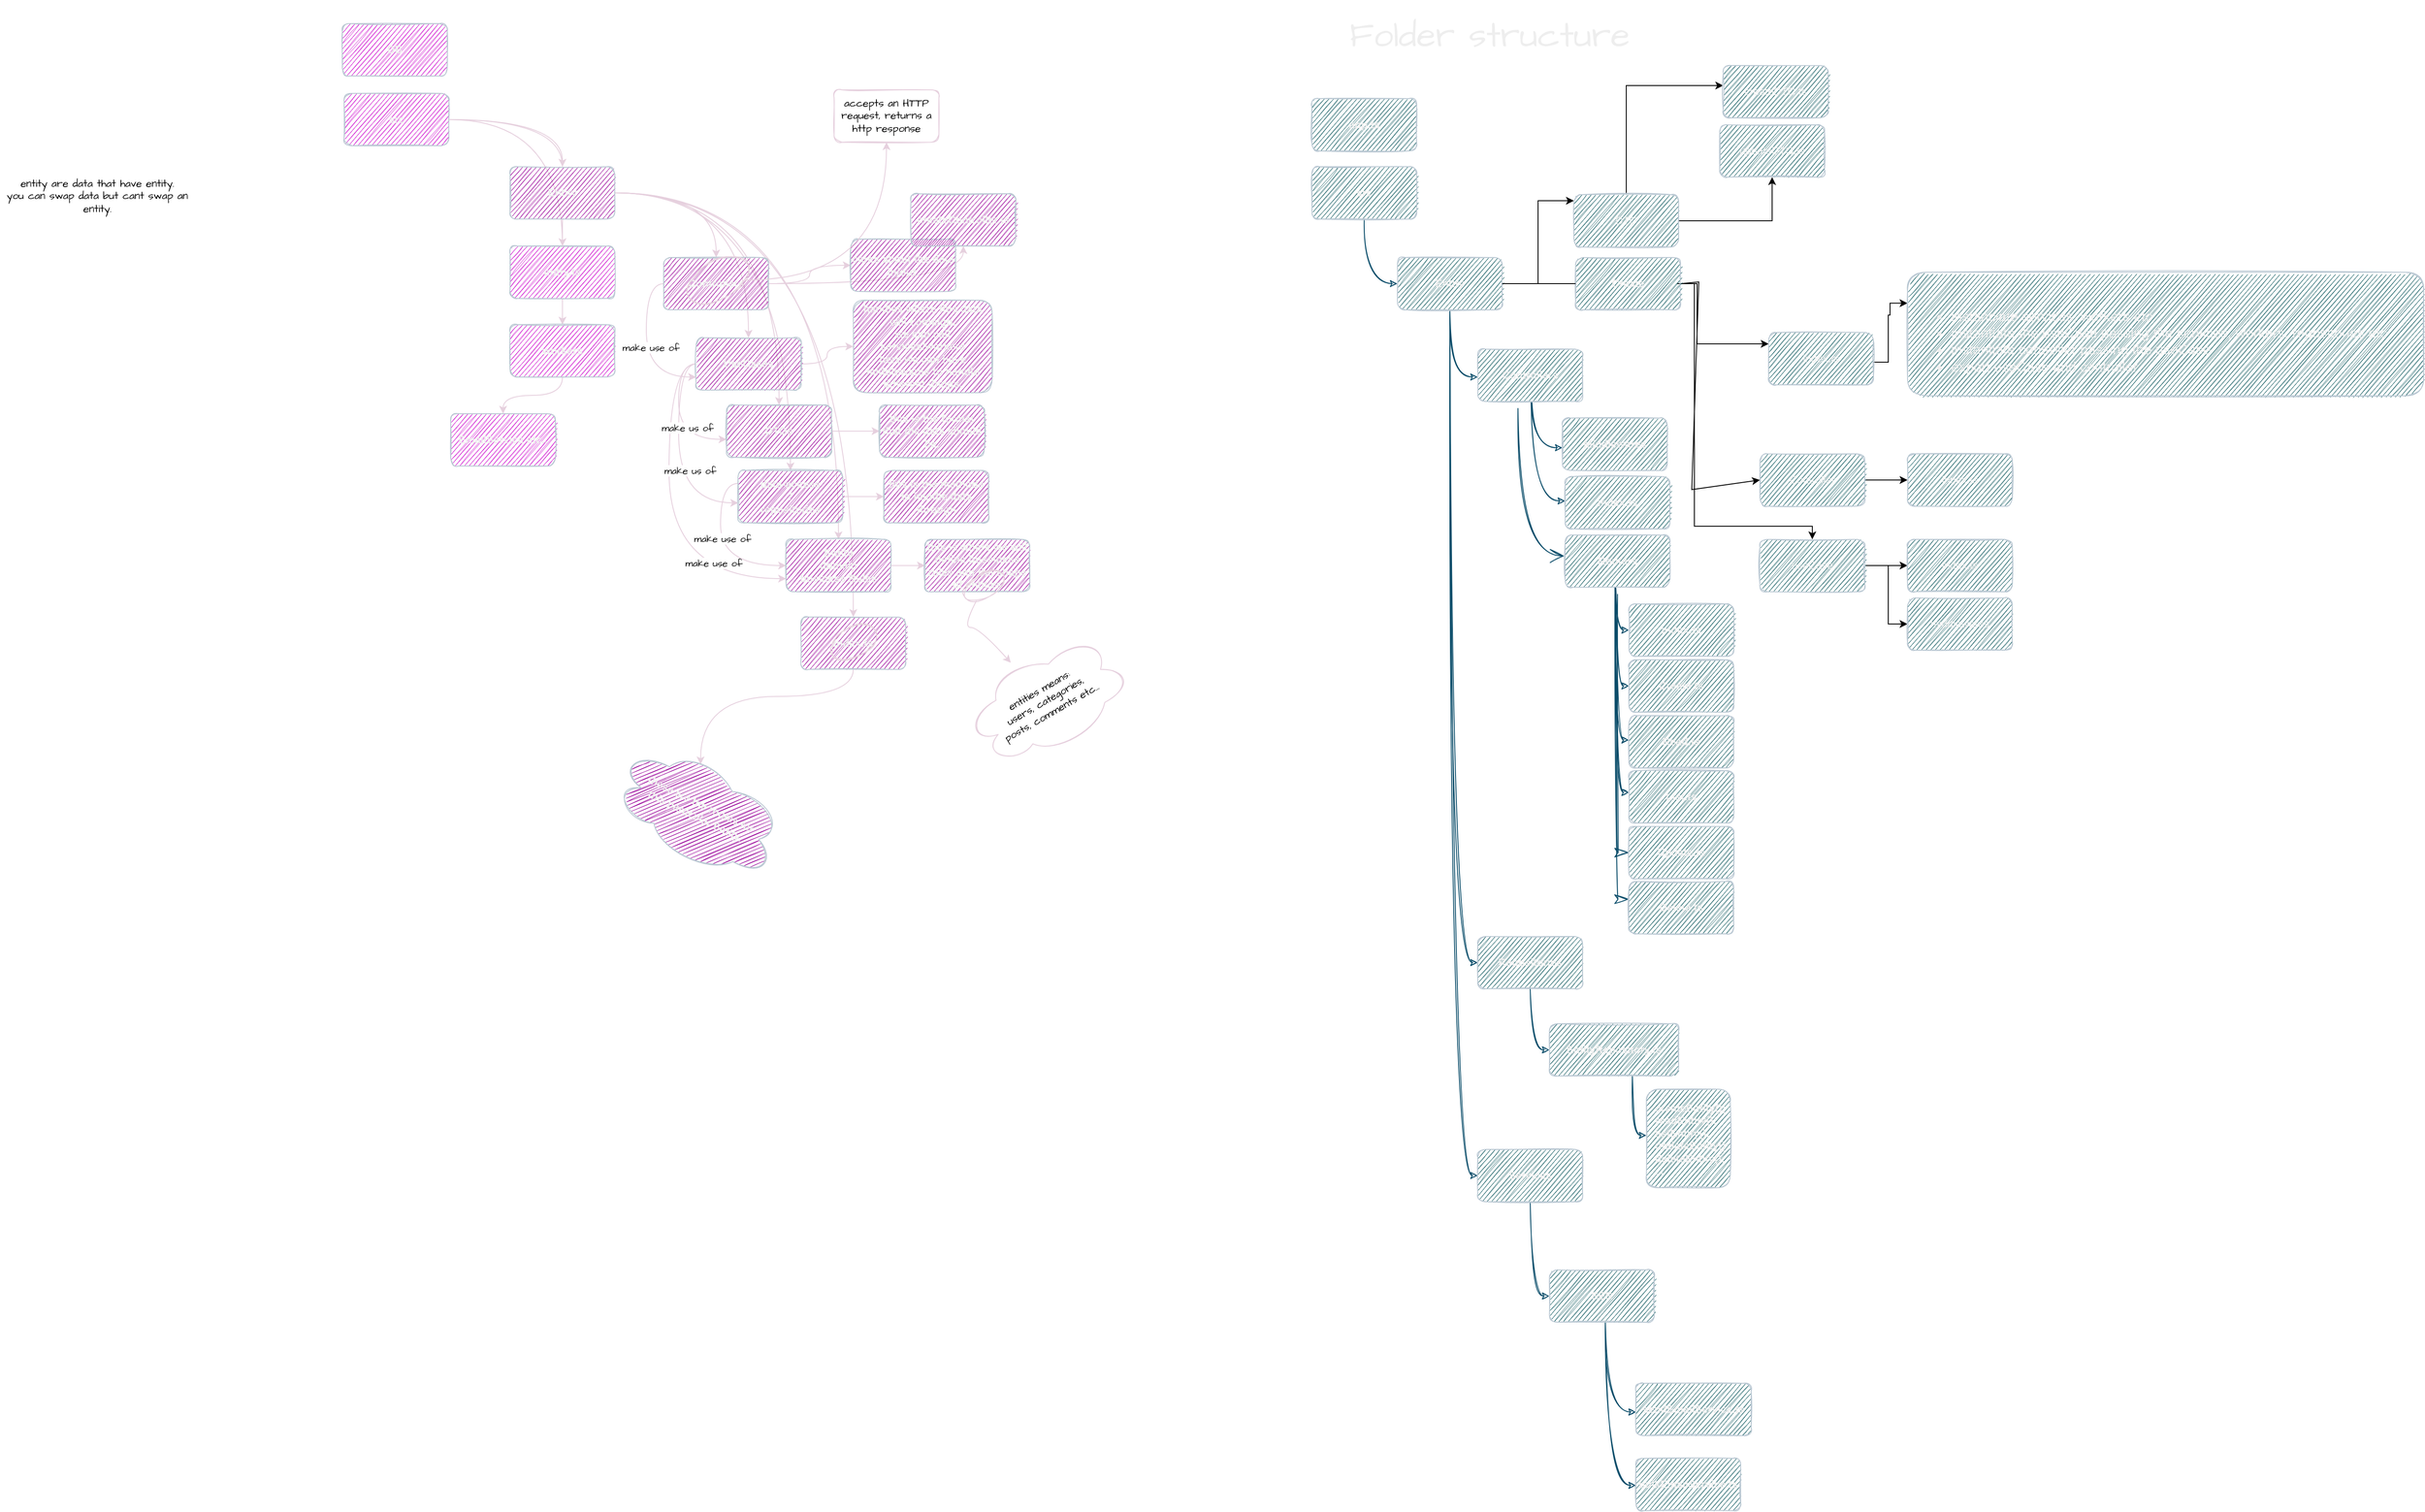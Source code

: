 <mxfile version="20.2.3" type="github" pages="2">
  <diagram id="gQ827h-WHSjYWyRRX2BJ" name="folder structure">
    <mxGraphModel dx="3378" dy="1474" grid="0" gridSize="10" guides="1" tooltips="1" connect="1" arrows="1" fold="1" page="0" pageScale="1" pageWidth="850" pageHeight="1100" math="0" shadow="0">
      <root>
        <mxCell id="0" />
        <mxCell id="1" parent="0" />
        <mxCell id="S4UoKKTdD5GOehBYi5xj-1" value="&lt;b&gt;app.ts&lt;/b&gt;" style="rounded=1;whiteSpace=wrap;html=1;fillColor=#09555B;strokeColor=#BAC8D3;fontColor=#EEEEEE;sketch=1;" parent="1" vertex="1">
          <mxGeometry x="-87" y="-63" width="120" height="60" as="geometry" />
        </mxCell>
        <mxCell id="S4UoKKTdD5GOehBYi5xj-2" value="Folder structure" style="text;html=1;strokeColor=none;fillColor=none;align=center;verticalAlign=middle;whiteSpace=wrap;rounded=1;fontSize=40;fontColor=#EEEEEE;sketch=1;fontFamily=Architects Daughter;fontSource=https%3A%2F%2Ffonts.googleapis.com%2Fcss%3Ffamily%3DArchitects%2BDaughter;" parent="1" vertex="1">
          <mxGeometry x="-87" y="-176" width="407" height="82" as="geometry" />
        </mxCell>
        <mxCell id="S4UoKKTdD5GOehBYi5xj-6" value="" style="edgeStyle=orthogonalEdgeStyle;rounded=1;orthogonalLoop=1;jettySize=auto;html=1;fontSize=40;entryX=0;entryY=0.5;entryDx=0;entryDy=0;strokeColor=#0B4D6A;sketch=1;curved=1;" parent="1" source="S4UoKKTdD5GOehBYi5xj-3" target="S4UoKKTdD5GOehBYi5xj-5" edge="1">
          <mxGeometry relative="1" as="geometry">
            <Array as="points">
              <mxPoint x="-27" y="149" />
            </Array>
          </mxGeometry>
        </mxCell>
        <mxCell id="S4UoKKTdD5GOehBYi5xj-3" value="&lt;b&gt;src&lt;/b&gt;" style="rounded=1;whiteSpace=wrap;html=1;fillColor=#09555B;strokeColor=#BAC8D3;fontColor=#EEEEEE;sketch=1;" parent="1" vertex="1">
          <mxGeometry x="-87" y="15" width="120" height="60" as="geometry" />
        </mxCell>
        <mxCell id="S4UoKKTdD5GOehBYi5xj-8" value="" style="edgeStyle=orthogonalEdgeStyle;rounded=1;orthogonalLoop=1;jettySize=auto;html=1;fontSize=40;strokeColor=#0B4D6A;sketch=1;curved=1;" parent="1" source="S4UoKKTdD5GOehBYi5xj-5" target="S4UoKKTdD5GOehBYi5xj-7" edge="1">
          <mxGeometry relative="1" as="geometry">
            <Array as="points">
              <mxPoint x="71" y="256" />
            </Array>
          </mxGeometry>
        </mxCell>
        <mxCell id="S4UoKKTdD5GOehBYi5xj-14" value="" style="edgeStyle=orthogonalEdgeStyle;rounded=1;orthogonalLoop=1;jettySize=auto;html=1;fontSize=40;entryX=0;entryY=0.5;entryDx=0;entryDy=0;strokeColor=#0B4D6A;sketch=1;curved=1;" parent="1" source="S4UoKKTdD5GOehBYi5xj-5" target="S4UoKKTdD5GOehBYi5xj-13" edge="1">
          <mxGeometry relative="1" as="geometry" />
        </mxCell>
        <mxCell id="S4UoKKTdD5GOehBYi5xj-20" value="" style="edgeStyle=orthogonalEdgeStyle;rounded=1;orthogonalLoop=1;jettySize=auto;html=1;fontSize=40;entryX=0;entryY=0.5;entryDx=0;entryDy=0;strokeColor=#0B4D6A;sketch=1;curved=1;" parent="1" source="S4UoKKTdD5GOehBYi5xj-5" target="S4UoKKTdD5GOehBYi5xj-19" edge="1">
          <mxGeometry relative="1" as="geometry" />
        </mxCell>
        <mxCell id="S4UoKKTdD5GOehBYi5xj-5" value="&lt;b&gt;Entity&lt;/b&gt;" style="rounded=1;whiteSpace=wrap;html=1;fillColor=#09555B;strokeColor=#BAC8D3;fontColor=#EEEEEE;sketch=1;" parent="1" vertex="1">
          <mxGeometry x="11" y="119" width="120" height="60" as="geometry" />
        </mxCell>
        <mxCell id="S4UoKKTdD5GOehBYi5xj-10" value="" style="edgeStyle=orthogonalEdgeStyle;rounded=1;orthogonalLoop=1;jettySize=auto;html=1;fontSize=40;strokeColor=#0B4D6A;sketch=1;curved=1;" parent="1" source="S4UoKKTdD5GOehBYi5xj-7" target="S4UoKKTdD5GOehBYi5xj-9" edge="1">
          <mxGeometry relative="1" as="geometry">
            <Array as="points">
              <mxPoint x="165" y="337" />
            </Array>
          </mxGeometry>
        </mxCell>
        <mxCell id="S4UoKKTdD5GOehBYi5xj-12" value="" style="edgeStyle=orthogonalEdgeStyle;rounded=1;orthogonalLoop=1;jettySize=auto;html=1;fontSize=40;strokeColor=#0B4D6A;sketch=1;curved=1;" parent="1" source="S4UoKKTdD5GOehBYi5xj-7" target="S4UoKKTdD5GOehBYi5xj-11" edge="1">
          <mxGeometry relative="1" as="geometry">
            <Array as="points">
              <mxPoint x="164" y="398" />
            </Array>
          </mxGeometry>
        </mxCell>
        <mxCell id="S4UoKKTdD5GOehBYi5xj-34" value="" style="edgeStyle=orthogonalEdgeStyle;rounded=1;sketch=1;hachureGap=4;orthogonalLoop=1;jettySize=auto;html=1;fontFamily=Architects Daughter;fontSource=https%3A%2F%2Ffonts.googleapis.com%2Fcss%3Ffamily%3DArchitects%2BDaughter;fontSize=16;endArrow=open;startSize=14;endSize=14;sourcePerimeterSpacing=8;targetPerimeterSpacing=8;strokeColor=#0B4D6A;entryX=-0.008;entryY=0.401;entryDx=0;entryDy=0;entryPerimeter=0;curved=1;" parent="1" source="S4UoKKTdD5GOehBYi5xj-7" target="S4UoKKTdD5GOehBYi5xj-33" edge="1">
          <mxGeometry relative="1" as="geometry">
            <Array as="points">
              <mxPoint x="149" y="461" />
            </Array>
          </mxGeometry>
        </mxCell>
        <mxCell id="S4UoKKTdD5GOehBYi5xj-7" value="&lt;b&gt;Controllers&lt;/b&gt;" style="whiteSpace=wrap;html=1;rounded=1;fillColor=#09555B;strokeColor=#BAC8D3;fontColor=#EEEEEE;sketch=1;" parent="1" vertex="1">
          <mxGeometry x="103" y="224" width="120" height="60" as="geometry" />
        </mxCell>
        <mxCell id="S4UoKKTdD5GOehBYi5xj-9" value="&lt;b&gt;Middlewares&lt;/b&gt;" style="whiteSpace=wrap;html=1;rounded=1;fillColor=#09555B;strokeColor=#BAC8D3;fontColor=#EEEEEE;sketch=1;" parent="1" vertex="1">
          <mxGeometry x="200" y="303" width="120" height="60" as="geometry" />
        </mxCell>
        <mxCell id="S4UoKKTdD5GOehBYi5xj-11" value="index.ts" style="whiteSpace=wrap;html=1;rounded=1;fillColor=#09555B;strokeColor=#BAC8D3;fontColor=#EEEEEE;sketch=1;fontStyle=1" parent="1" vertex="1">
          <mxGeometry x="203" y="370" width="120" height="60" as="geometry" />
        </mxCell>
        <mxCell id="S4UoKKTdD5GOehBYi5xj-16" value="" style="edgeStyle=orthogonalEdgeStyle;rounded=1;orthogonalLoop=1;jettySize=auto;html=1;fontSize=40;entryX=0;entryY=0.5;entryDx=0;entryDy=0;strokeColor=#0B4D6A;sketch=1;curved=1;" parent="1" source="S4UoKKTdD5GOehBYi5xj-13" target="S4UoKKTdD5GOehBYi5xj-15" edge="1">
          <mxGeometry relative="1" as="geometry" />
        </mxCell>
        <mxCell id="S4UoKKTdD5GOehBYi5xj-13" value="&lt;b&gt;Repositories&lt;/b&gt;" style="rounded=1;whiteSpace=wrap;html=1;fillColor=#09555B;strokeColor=#BAC8D3;fontColor=#EEEEEE;sketch=1;" parent="1" vertex="1">
          <mxGeometry x="103" y="897" width="120" height="60" as="geometry" />
        </mxCell>
        <mxCell id="S4UoKKTdD5GOehBYi5xj-18" value="" style="edgeStyle=orthogonalEdgeStyle;rounded=1;orthogonalLoop=1;jettySize=auto;html=1;fontSize=40;strokeColor=#0B4D6A;sketch=1;curved=1;" parent="1" source="S4UoKKTdD5GOehBYi5xj-15" target="S4UoKKTdD5GOehBYi5xj-17" edge="1">
          <mxGeometry relative="1" as="geometry">
            <Array as="points">
              <mxPoint x="280" y="1125" />
            </Array>
          </mxGeometry>
        </mxCell>
        <mxCell id="S4UoKKTdD5GOehBYi5xj-15" value="&lt;b&gt;EntityRepository.ts&lt;/b&gt;" style="rounded=1;whiteSpace=wrap;html=1;fillColor=#09555B;strokeColor=#BAC8D3;fontColor=#EEEEEE;sketch=1;" parent="1" vertex="1">
          <mxGeometry x="185" y="997" width="148" height="60" as="geometry" />
        </mxCell>
        <mxCell id="S4UoKKTdD5GOehBYi5xj-17" value="createEntity();&lt;br&gt;readEntity();&lt;br&gt;listEntity();&lt;br&gt;updateEntity();&lt;br&gt;deleteEntity();&lt;br&gt;..." style="whiteSpace=wrap;html=1;rounded=1;align=left;spacing=10;verticalAlign=top;fillColor=#09555B;strokeColor=#BAC8D3;fontColor=#EEEEEE;sketch=1;fontStyle=1" parent="1" vertex="1">
          <mxGeometry x="296" y="1072" width="96" height="113" as="geometry" />
        </mxCell>
        <mxCell id="S4UoKKTdD5GOehBYi5xj-22" value="" style="edgeStyle=orthogonalEdgeStyle;rounded=1;orthogonalLoop=1;jettySize=auto;html=1;fontSize=40;entryX=0;entryY=0.5;entryDx=0;entryDy=0;strokeColor=#0B4D6A;sketch=1;curved=1;" parent="1" source="S4UoKKTdD5GOehBYi5xj-19" target="S4UoKKTdD5GOehBYi5xj-21" edge="1">
          <mxGeometry relative="1" as="geometry" />
        </mxCell>
        <mxCell id="S4UoKKTdD5GOehBYi5xj-19" value="Services" style="whiteSpace=wrap;html=1;rounded=1;fillColor=#09555B;strokeColor=#BAC8D3;fontColor=#EEEEEE;sketch=1;fontStyle=1" parent="1" vertex="1">
          <mxGeometry x="103" y="1141" width="120" height="60" as="geometry" />
        </mxCell>
        <mxCell id="S4UoKKTdD5GOehBYi5xj-24" value="" style="edgeStyle=orthogonalEdgeStyle;rounded=1;orthogonalLoop=1;jettySize=auto;html=1;fontSize=40;strokeColor=#0B4D6A;sketch=1;curved=1;" parent="1" source="S4UoKKTdD5GOehBYi5xj-21" target="S4UoKKTdD5GOehBYi5xj-23" edge="1">
          <mxGeometry relative="1" as="geometry">
            <Array as="points">
              <mxPoint x="249" y="1442" />
            </Array>
          </mxGeometry>
        </mxCell>
        <mxCell id="S4UoKKTdD5GOehBYi5xj-27" value="" style="edgeStyle=orthogonalEdgeStyle;rounded=1;orthogonalLoop=1;jettySize=auto;html=1;fontSize=40;strokeColor=#0B4D6A;sketch=1;curved=1;" parent="1" source="S4UoKKTdD5GOehBYi5xj-21" target="S4UoKKTdD5GOehBYi5xj-26" edge="1">
          <mxGeometry relative="1" as="geometry">
            <Array as="points">
              <mxPoint x="249" y="1526" />
            </Array>
          </mxGeometry>
        </mxCell>
        <mxCell id="S4UoKKTdD5GOehBYi5xj-21" value="SES" style="whiteSpace=wrap;html=1;rounded=1;align=center;fillColor=#09555B;strokeColor=#BAC8D3;fontColor=#EEEEEE;sketch=1;fontStyle=1" parent="1" vertex="1">
          <mxGeometry x="185" y="1279" width="120" height="60" as="geometry" />
        </mxCell>
        <mxCell id="S4UoKKTdD5GOehBYi5xj-23" value="sendEmailService.ts" style="whiteSpace=wrap;html=1;rounded=1;fillColor=#09555B;strokeColor=#BAC8D3;fontColor=#EEEEEE;sketch=1;fontStyle=1" parent="1" vertex="1">
          <mxGeometry x="284" y="1409" width="132" height="60" as="geometry" />
        </mxCell>
        <mxCell id="S4UoKKTdD5GOehBYi5xj-26" value="bulkEmailService.ts" style="whiteSpace=wrap;html=1;rounded=1;fillColor=#09555B;strokeColor=#BAC8D3;fontColor=#EEEEEE;sketch=1;fontStyle=1" parent="1" vertex="1">
          <mxGeometry x="284" y="1495" width="120" height="60" as="geometry" />
        </mxCell>
        <mxCell id="aaAQEW5LkF1bEmMfdmzD-2" value="" style="edgeStyle=orthogonalEdgeStyle;rounded=1;orthogonalLoop=1;jettySize=auto;html=1;sketch=1;curved=1;strokeColor=#0B4D6A;" parent="1" source="S4UoKKTdD5GOehBYi5xj-33" target="aaAQEW5LkF1bEmMfdmzD-1" edge="1">
          <mxGeometry relative="1" as="geometry">
            <Array as="points">
              <mxPoint x="261" y="546" />
            </Array>
          </mxGeometry>
        </mxCell>
        <mxCell id="aaAQEW5LkF1bEmMfdmzD-4" value="" style="edgeStyle=orthogonalEdgeStyle;rounded=1;orthogonalLoop=1;jettySize=auto;html=1;sketch=1;curved=1;strokeColor=#0B4D6A;" parent="1" source="S4UoKKTdD5GOehBYi5xj-33" target="aaAQEW5LkF1bEmMfdmzD-3" edge="1">
          <mxGeometry relative="1" as="geometry">
            <Array as="points">
              <mxPoint x="261" y="610" />
            </Array>
          </mxGeometry>
        </mxCell>
        <mxCell id="aaAQEW5LkF1bEmMfdmzD-6" value="" style="edgeStyle=orthogonalEdgeStyle;rounded=1;orthogonalLoop=1;jettySize=auto;html=1;sketch=1;curved=1;strokeColor=#0B4D6A;" parent="1" source="S4UoKKTdD5GOehBYi5xj-33" target="aaAQEW5LkF1bEmMfdmzD-5" edge="1">
          <mxGeometry relative="1" as="geometry">
            <Array as="points">
              <mxPoint x="261" y="672" />
            </Array>
          </mxGeometry>
        </mxCell>
        <mxCell id="aaAQEW5LkF1bEmMfdmzD-8" value="" style="edgeStyle=orthogonalEdgeStyle;rounded=1;orthogonalLoop=1;jettySize=auto;html=1;sketch=1;curved=1;strokeColor=#0B4D6A;" parent="1" source="S4UoKKTdD5GOehBYi5xj-33" target="aaAQEW5LkF1bEmMfdmzD-7" edge="1">
          <mxGeometry relative="1" as="geometry">
            <Array as="points">
              <mxPoint x="260" y="732" />
            </Array>
          </mxGeometry>
        </mxCell>
        <mxCell id="aaAQEW5LkF1bEmMfdmzD-11" style="edgeStyle=orthogonalEdgeStyle;curved=1;rounded=0;sketch=1;hachureGap=4;orthogonalLoop=1;jettySize=auto;html=1;entryX=0;entryY=0.5;entryDx=0;entryDy=0;fontFamily=Architects Daughter;fontSource=https%3A%2F%2Ffonts.googleapis.com%2Fcss%3Ffamily%3DArchitects%2BDaughter;fontSize=16;endArrow=classicThin;startSize=14;endSize=14;sourcePerimeterSpacing=8;targetPerimeterSpacing=8;strokeColor=#0B4D6A;endFill=0;" parent="1" source="S4UoKKTdD5GOehBYi5xj-33" target="aaAQEW5LkF1bEmMfdmzD-9" edge="1">
          <mxGeometry relative="1" as="geometry">
            <Array as="points">
              <mxPoint x="263" y="801" />
            </Array>
          </mxGeometry>
        </mxCell>
        <mxCell id="aaAQEW5LkF1bEmMfdmzD-13" value="" style="edgeStyle=orthogonalEdgeStyle;curved=1;rounded=0;sketch=1;hachureGap=4;orthogonalLoop=1;jettySize=auto;html=1;fontFamily=Architects Daughter;fontSource=https%3A%2F%2Ffonts.googleapis.com%2Fcss%3Ffamily%3DArchitects%2BDaughter;fontSize=16;endArrow=classicThin;endFill=0;startSize=14;endSize=14;sourcePerimeterSpacing=8;targetPerimeterSpacing=8;strokeColor=#0B4D6A;entryX=-0.001;entryY=0.338;entryDx=0;entryDy=0;entryPerimeter=0;" parent="1" source="S4UoKKTdD5GOehBYi5xj-33" target="aaAQEW5LkF1bEmMfdmzD-12" edge="1">
          <mxGeometry relative="1" as="geometry">
            <Array as="points">
              <mxPoint x="260" y="854" />
            </Array>
          </mxGeometry>
        </mxCell>
        <mxCell id="S4UoKKTdD5GOehBYi5xj-33" value="Routers" style="whiteSpace=wrap;html=1;fillColor=#09555B;strokeColor=#BAC8D3;fontColor=#EEEEEE;rounded=1;sketch=1;fontStyle=1" parent="1" vertex="1">
          <mxGeometry x="203" y="437" width="120" height="60" as="geometry" />
        </mxCell>
        <mxCell id="aaAQEW5LkF1bEmMfdmzD-1" value="index.ts" style="whiteSpace=wrap;html=1;fillColor=#09555B;strokeColor=#BAC8D3;fontColor=#EEEEEE;rounded=1;sketch=1;fontStyle=1" parent="1" vertex="1">
          <mxGeometry x="276" y="516" width="120" height="60" as="geometry" />
        </mxCell>
        <mxCell id="aaAQEW5LkF1bEmMfdmzD-3" value="Create.ts" style="whiteSpace=wrap;html=1;fillColor=#09555B;strokeColor=#BAC8D3;fontColor=#EEEEEE;rounded=1;sketch=1;fontStyle=1" parent="1" vertex="1">
          <mxGeometry x="276" y="580" width="120" height="60" as="geometry" />
        </mxCell>
        <mxCell id="aaAQEW5LkF1bEmMfdmzD-5" value="Read.ts" style="whiteSpace=wrap;html=1;fillColor=#09555B;strokeColor=#BAC8D3;fontColor=#EEEEEE;rounded=1;sketch=1;fontStyle=1" parent="1" vertex="1">
          <mxGeometry x="276" y="644" width="120" height="60" as="geometry" />
        </mxCell>
        <mxCell id="aaAQEW5LkF1bEmMfdmzD-7" value="List.ts" style="whiteSpace=wrap;html=1;fillColor=#09555B;strokeColor=#BAC8D3;fontColor=#EEEEEE;rounded=1;sketch=1;fontStyle=1" parent="1" vertex="1">
          <mxGeometry x="276" y="707" width="120" height="60" as="geometry" />
        </mxCell>
        <mxCell id="aaAQEW5LkF1bEmMfdmzD-9" value="Update.ts" style="whiteSpace=wrap;html=1;fillColor=#09555B;strokeColor=#BAC8D3;fontColor=#EEEEEE;rounded=1;sketch=1;fontStyle=1" parent="1" vertex="1">
          <mxGeometry x="276" y="771" width="120" height="60" as="geometry" />
        </mxCell>
        <mxCell id="aaAQEW5LkF1bEmMfdmzD-12" value="Delete.ts" style="whiteSpace=wrap;html=1;fillColor=#09555B;strokeColor=#BAC8D3;fontColor=#EEEEEE;rounded=1;sketch=1;fontStyle=1" parent="1" vertex="1">
          <mxGeometry x="276" y="834" width="120" height="60" as="geometry" />
        </mxCell>
        <mxCell id="4fV856h1BNFKR1fBRMGr-6" value="" style="edgeStyle=orthogonalEdgeStyle;rounded=0;orthogonalLoop=1;jettySize=auto;html=1;" parent="1" source="S4UoKKTdD5GOehBYi5xj-5" target="4fV856h1BNFKR1fBRMGr-5" edge="1">
          <mxGeometry relative="1" as="geometry">
            <mxPoint x="331" y="149" as="sourcePoint" />
            <Array as="points">
              <mxPoint x="172" y="149" />
              <mxPoint x="172" y="54" />
              <mxPoint x="247" y="54" />
            </Array>
          </mxGeometry>
        </mxCell>
        <mxCell id="4fV856h1BNFKR1fBRMGr-9" value="" style="edgeStyle=orthogonalEdgeStyle;rounded=0;orthogonalLoop=1;jettySize=auto;html=1;" parent="1" target="4fV856h1BNFKR1fBRMGr-8" edge="1">
          <mxGeometry relative="1" as="geometry">
            <mxPoint x="331" y="149" as="sourcePoint" />
            <Array as="points">
              <mxPoint x="354" y="149" />
              <mxPoint x="354" y="218" />
            </Array>
          </mxGeometry>
        </mxCell>
        <mxCell id="4fV856h1BNFKR1fBRMGr-13" value="" style="edgeStyle=orthogonalEdgeStyle;rounded=0;orthogonalLoop=1;jettySize=auto;html=1;fontSize=12;" parent="1" target="4fV856h1BNFKR1fBRMGr-12" edge="1">
          <mxGeometry relative="1" as="geometry">
            <mxPoint x="331" y="149" as="sourcePoint" />
            <Array as="points">
              <mxPoint x="351" y="149" />
              <mxPoint x="351" y="427" />
              <mxPoint x="486" y="427" />
            </Array>
          </mxGeometry>
        </mxCell>
        <mxCell id="4fV856h1BNFKR1fBRMGr-15" value="" style="edgeStyle=orthogonalEdgeStyle;rounded=0;orthogonalLoop=1;jettySize=auto;html=1;fontSize=16;" parent="1" source="4fV856h1BNFKR1fBRMGr-3" target="4fV856h1BNFKR1fBRMGr-14" edge="1">
          <mxGeometry relative="1" as="geometry" />
        </mxCell>
        <mxCell id="4fV856h1BNFKR1fBRMGr-3" value="Controller" style="whiteSpace=wrap;html=1;fillColor=#09555B;strokeColor=#BAC8D3;fontColor=#EEEEEE;rounded=1;sketch=1;" parent="1" vertex="1">
          <mxGeometry x="426" y="344" width="120" height="60" as="geometry" />
        </mxCell>
        <mxCell id="4fV856h1BNFKR1fBRMGr-30" value="" style="edgeStyle=orthogonalEdgeStyle;rounded=0;orthogonalLoop=1;jettySize=auto;html=1;fontSize=16;" parent="1" source="4fV856h1BNFKR1fBRMGr-5" target="4fV856h1BNFKR1fBRMGr-29" edge="1">
          <mxGeometry relative="1" as="geometry">
            <Array as="points">
              <mxPoint x="273" y="-78" />
            </Array>
          </mxGeometry>
        </mxCell>
        <mxCell id="4fV856h1BNFKR1fBRMGr-32" value="" style="edgeStyle=orthogonalEdgeStyle;rounded=0;orthogonalLoop=1;jettySize=auto;html=1;fontSize=16;" parent="1" source="4fV856h1BNFKR1fBRMGr-5" target="4fV856h1BNFKR1fBRMGr-31" edge="1">
          <mxGeometry relative="1" as="geometry" />
        </mxCell>
        <mxCell id="4fV856h1BNFKR1fBRMGr-5" value="DTO" style="whiteSpace=wrap;html=1;fillColor=#09555B;strokeColor=#BAC8D3;fontColor=#EEEEEE;rounded=1;sketch=1;" parent="1" vertex="1">
          <mxGeometry x="213" y="47" width="120" height="60" as="geometry" />
        </mxCell>
        <mxCell id="4fV856h1BNFKR1fBRMGr-11" value="" style="edgeStyle=orthogonalEdgeStyle;rounded=0;orthogonalLoop=1;jettySize=auto;html=1;entryX=0;entryY=0.25;entryDx=0;entryDy=0;" parent="1" source="4fV856h1BNFKR1fBRMGr-8" target="4fV856h1BNFKR1fBRMGr-10" edge="1">
          <mxGeometry relative="1" as="geometry">
            <Array as="points">
              <mxPoint x="573" y="239" />
              <mxPoint x="573" y="185" />
              <mxPoint x="575" y="185" />
              <mxPoint x="575" y="171" />
            </Array>
          </mxGeometry>
        </mxCell>
        <mxCell id="4fV856h1BNFKR1fBRMGr-8" value="index.ts" style="whiteSpace=wrap;html=1;fillColor=#09555B;strokeColor=#BAC8D3;fontColor=#EEEEEE;rounded=1;sketch=1;" parent="1" vertex="1">
          <mxGeometry x="436" y="205" width="120" height="60" as="geometry" />
        </mxCell>
        <mxCell id="4fV856h1BNFKR1fBRMGr-10" value="&lt;ul style=&quot;font-size: 16px;&quot;&gt;&lt;li&gt;instanciate services, workers etc&lt;/li&gt;&lt;li&gt;instantiate the useCase passing the services, workers, repositories etc&lt;/li&gt;&lt;li&gt;instantiate controller passing the useCase&lt;/li&gt;&lt;li&gt;export useCase and controller&lt;/li&gt;&lt;/ul&gt;" style="whiteSpace=wrap;html=1;fillColor=#09555B;strokeColor=#BAC8D3;fontColor=#EEEEEE;rounded=1;sketch=1;align=left;glass=0;shadow=0;spacingTop=10;spacing=10;verticalAlign=top;" parent="1" vertex="1">
          <mxGeometry x="595" y="136" width="591" height="141.5" as="geometry" />
        </mxCell>
        <mxCell id="4fV856h1BNFKR1fBRMGr-24" value="" style="edgeStyle=orthogonalEdgeStyle;rounded=0;orthogonalLoop=1;jettySize=auto;html=1;fontSize=16;" parent="1" source="4fV856h1BNFKR1fBRMGr-12" target="4fV856h1BNFKR1fBRMGr-23" edge="1">
          <mxGeometry relative="1" as="geometry" />
        </mxCell>
        <mxCell id="4fV856h1BNFKR1fBRMGr-26" value="" style="edgeStyle=orthogonalEdgeStyle;rounded=0;orthogonalLoop=1;jettySize=auto;html=1;fontSize=16;" parent="1" source="4fV856h1BNFKR1fBRMGr-12" target="4fV856h1BNFKR1fBRMGr-25" edge="1">
          <mxGeometry relative="1" as="geometry">
            <Array as="points">
              <mxPoint x="573" y="472" />
              <mxPoint x="573" y="539" />
            </Array>
          </mxGeometry>
        </mxCell>
        <mxCell id="4fV856h1BNFKR1fBRMGr-12" value="useCase" style="whiteSpace=wrap;html=1;fillColor=#09555B;strokeColor=#BAC8D3;fontColor=#EEEEEE;rounded=1;sketch=1;" parent="1" vertex="1">
          <mxGeometry x="426" y="442" width="120" height="60" as="geometry" />
        </mxCell>
        <mxCell id="4fV856h1BNFKR1fBRMGr-14" value="index.ts" style="whiteSpace=wrap;html=1;fillColor=#09555B;strokeColor=#BAC8D3;fontColor=#EEEEEE;rounded=1;sketch=1;" parent="1" vertex="1">
          <mxGeometry x="595" y="344" width="120" height="60" as="geometry" />
        </mxCell>
        <mxCell id="4fV856h1BNFKR1fBRMGr-20" value="" style="endArrow=classic;html=1;rounded=0;fontSize=16;entryX=0;entryY=0.5;entryDx=0;entryDy=0;" parent="1" target="4fV856h1BNFKR1fBRMGr-3" edge="1">
          <mxGeometry width="50" height="50" relative="1" as="geometry">
            <mxPoint x="336" y="149" as="sourcePoint" />
            <mxPoint x="746" y="209" as="targetPoint" />
            <Array as="points">
              <mxPoint x="356" y="147" />
              <mxPoint x="348" y="385" />
            </Array>
          </mxGeometry>
        </mxCell>
        <mxCell id="4fV856h1BNFKR1fBRMGr-21" value="&lt;b&gt;Create&lt;/b&gt;" style="rounded=1;whiteSpace=wrap;html=1;fillColor=#09555B;strokeColor=#BAC8D3;fontColor=#EEEEEE;sketch=1;" parent="1" vertex="1">
          <mxGeometry x="215" y="119" width="120" height="60" as="geometry" />
        </mxCell>
        <mxCell id="4fV856h1BNFKR1fBRMGr-22" value="" style="edgeStyle=orthogonalEdgeStyle;rounded=0;orthogonalLoop=1;jettySize=auto;html=1;fontSize=16;endArrow=none;" parent="1" source="S4UoKKTdD5GOehBYi5xj-5" target="4fV856h1BNFKR1fBRMGr-21" edge="1">
          <mxGeometry relative="1" as="geometry">
            <mxPoint x="335.235" y="149" as="targetPoint" />
            <mxPoint x="131" y="149" as="sourcePoint" />
          </mxGeometry>
        </mxCell>
        <mxCell id="4fV856h1BNFKR1fBRMGr-23" value="index.ts" style="whiteSpace=wrap;html=1;fillColor=#09555B;strokeColor=#BAC8D3;fontColor=#EEEEEE;rounded=1;sketch=1;" parent="1" vertex="1">
          <mxGeometry x="595" y="442" width="120" height="60" as="geometry" />
        </mxCell>
        <mxCell id="4fV856h1BNFKR1fBRMGr-25" value="middlewares" style="whiteSpace=wrap;html=1;fillColor=#09555B;strokeColor=#BAC8D3;fontColor=#EEEEEE;rounded=1;sketch=1;" parent="1" vertex="1">
          <mxGeometry x="595" y="509" width="120" height="60" as="geometry" />
        </mxCell>
        <mxCell id="4fV856h1BNFKR1fBRMGr-29" value="createDTO.ts" style="whiteSpace=wrap;html=1;fillColor=#09555B;strokeColor=#BAC8D3;fontColor=#EEEEEE;rounded=1;sketch=1;" parent="1" vertex="1">
          <mxGeometry x="384" y="-101" width="120" height="60" as="geometry" />
        </mxCell>
        <mxCell id="4fV856h1BNFKR1fBRMGr-31" value="updateDTO.ts" style="whiteSpace=wrap;html=1;fillColor=#09555B;strokeColor=#BAC8D3;fontColor=#EEEEEE;rounded=1;sketch=1;" parent="1" vertex="1">
          <mxGeometry x="380" y="-33" width="120" height="60" as="geometry" />
        </mxCell>
        <mxCell id="wIqFN5VZQI76kB4jCGSw-1" style="edgeStyle=orthogonalEdgeStyle;curved=1;orthogonalLoop=1;jettySize=auto;html=1;fontFamily=Architects Daughter;fontSource=https%3A%2F%2Ffonts.googleapis.com%2Fcss%3Ffamily%3DArchitects%2BDaughter;strokeColor=#E6D0DE;" edge="1" parent="1" source="dD3Mr5d20u4FOekaNQPi-1" target="dD3Mr5d20u4FOekaNQPi-4">
          <mxGeometry relative="1" as="geometry" />
        </mxCell>
        <mxCell id="wIqFN5VZQI76kB4jCGSw-3" value="" style="edgeStyle=orthogonalEdgeStyle;curved=1;orthogonalLoop=1;jettySize=auto;html=1;fontFamily=Architects Daughter;fontSource=https%3A%2F%2Ffonts.googleapis.com%2Fcss%3Ffamily%3DArchitects%2BDaughter;strokeColor=#E6D0DE;startArrow=none;" edge="1" parent="1" source="dD3Mr5d20u4FOekaNQPi-4" target="wIqFN5VZQI76kB4jCGSw-2">
          <mxGeometry relative="1" as="geometry" />
        </mxCell>
        <mxCell id="wIqFN5VZQI76kB4jCGSw-5" value="" style="edgeStyle=orthogonalEdgeStyle;curved=1;orthogonalLoop=1;jettySize=auto;html=1;fontFamily=Architects Daughter;fontSource=https%3A%2F%2Ffonts.googleapis.com%2Fcss%3Ffamily%3DArchitects%2BDaughter;strokeColor=#E6D0DE;startArrow=none;" edge="1" parent="1" source="wIqFN5VZQI76kB4jCGSw-2" target="wIqFN5VZQI76kB4jCGSw-4">
          <mxGeometry relative="1" as="geometry" />
        </mxCell>
        <mxCell id="dD3Mr5d20u4FOekaNQPi-1" value="&lt;span&gt;src&lt;/span&gt;" style="rounded=1;whiteSpace=wrap;html=1;fillColor=#CC00CC;strokeColor=#BAC8D3;fontColor=#EEEEEE;sketch=1;fontStyle=1" vertex="1" parent="1">
          <mxGeometry x="-1195" y="-69" width="120" height="60" as="geometry" />
        </mxCell>
        <mxCell id="dD3Mr5d20u4FOekaNQPi-7" value="" style="edgeStyle=orthogonalEdgeStyle;curved=1;orthogonalLoop=1;jettySize=auto;html=1;strokeColor=#E6D0DE;" edge="1" parent="1" source="dD3Mr5d20u4FOekaNQPi-4" target="dD3Mr5d20u4FOekaNQPi-6">
          <mxGeometry relative="1" as="geometry" />
        </mxCell>
        <mxCell id="dD3Mr5d20u4FOekaNQPi-9" value="" style="edgeStyle=orthogonalEdgeStyle;curved=1;orthogonalLoop=1;jettySize=auto;html=1;strokeColor=#E6D0DE;" edge="1" parent="1" source="dD3Mr5d20u4FOekaNQPi-4" target="dD3Mr5d20u4FOekaNQPi-8">
          <mxGeometry relative="1" as="geometry" />
        </mxCell>
        <mxCell id="dD3Mr5d20u4FOekaNQPi-11" value="" style="edgeStyle=orthogonalEdgeStyle;curved=1;orthogonalLoop=1;jettySize=auto;html=1;strokeColor=#E6D0DE;" edge="1" parent="1" source="dD3Mr5d20u4FOekaNQPi-4" target="dD3Mr5d20u4FOekaNQPi-10">
          <mxGeometry relative="1" as="geometry" />
        </mxCell>
        <mxCell id="dD3Mr5d20u4FOekaNQPi-13" value="" style="edgeStyle=orthogonalEdgeStyle;curved=1;orthogonalLoop=1;jettySize=auto;html=1;strokeColor=#E6D0DE;" edge="1" parent="1" source="dD3Mr5d20u4FOekaNQPi-4" target="dD3Mr5d20u4FOekaNQPi-12">
          <mxGeometry relative="1" as="geometry" />
        </mxCell>
        <mxCell id="dD3Mr5d20u4FOekaNQPi-15" value="" style="edgeStyle=orthogonalEdgeStyle;curved=1;orthogonalLoop=1;jettySize=auto;html=1;strokeColor=#E6D0DE;" edge="1" parent="1" source="dD3Mr5d20u4FOekaNQPi-4" target="dD3Mr5d20u4FOekaNQPi-14">
          <mxGeometry relative="1" as="geometry" />
        </mxCell>
        <mxCell id="wIqFN5VZQI76kB4jCGSw-10" value="" style="edgeStyle=orthogonalEdgeStyle;curved=1;orthogonalLoop=1;jettySize=auto;html=1;fontFamily=Architects Daughter;fontSource=https%3A%2F%2Ffonts.googleapis.com%2Fcss%3Ffamily%3DArchitects%2BDaughter;strokeColor=#E6D0DE;" edge="1" parent="1" source="dD3Mr5d20u4FOekaNQPi-4" target="wIqFN5VZQI76kB4jCGSw-9">
          <mxGeometry relative="1" as="geometry" />
        </mxCell>
        <mxCell id="dD3Mr5d20u4FOekaNQPi-19" value="" style="edgeStyle=orthogonalEdgeStyle;curved=1;orthogonalLoop=1;jettySize=auto;html=1;strokeColor=#E6D0DE;" edge="1" parent="1" source="dD3Mr5d20u4FOekaNQPi-8" target="dD3Mr5d20u4FOekaNQPi-18">
          <mxGeometry relative="1" as="geometry" />
        </mxCell>
        <mxCell id="dD3Mr5d20u4FOekaNQPi-37" style="edgeStyle=orthogonalEdgeStyle;curved=1;orthogonalLoop=1;jettySize=auto;html=1;fontFamily=Architects Daughter;fontSource=https%3A%2F%2Ffonts.googleapis.com%2Fcss%3Ffamily%3DArchitects%2BDaughter;strokeColor=#E6D0DE;entryX=0;entryY=0.75;entryDx=0;entryDy=0;" edge="1" parent="1" source="dD3Mr5d20u4FOekaNQPi-8" target="dD3Mr5d20u4FOekaNQPi-14">
          <mxGeometry relative="1" as="geometry">
            <mxPoint x="-896.4" y="361.8" as="targetPoint" />
            <Array as="points">
              <mxPoint x="-823" y="241" />
              <mxPoint x="-823" y="487" />
            </Array>
          </mxGeometry>
        </mxCell>
        <mxCell id="wIqFN5VZQI76kB4jCGSw-25" value="make use of" style="edgeLabel;html=1;align=center;verticalAlign=middle;resizable=0;points=[];fontFamily=Architects Daughter;" vertex="1" connectable="0" parent="dD3Mr5d20u4FOekaNQPi-37">
          <mxGeometry x="0.593" y="18" relative="1" as="geometry">
            <mxPoint as="offset" />
          </mxGeometry>
        </mxCell>
        <mxCell id="dD3Mr5d20u4FOekaNQPi-40" style="edgeStyle=orthogonalEdgeStyle;curved=1;orthogonalLoop=1;jettySize=auto;html=1;entryX=0.002;entryY=0.62;entryDx=0;entryDy=0;entryPerimeter=0;fontFamily=Architects Daughter;fontSource=https%3A%2F%2Ffonts.googleapis.com%2Fcss%3Ffamily%3DArchitects%2BDaughter;strokeColor=#E6D0DE;exitX=0;exitY=0.5;exitDx=0;exitDy=0;" edge="1" parent="1" source="dD3Mr5d20u4FOekaNQPi-8" target="dD3Mr5d20u4FOekaNQPi-12">
          <mxGeometry relative="1" as="geometry" />
        </mxCell>
        <mxCell id="wIqFN5VZQI76kB4jCGSw-24" value="make us of" style="edgeLabel;html=1;align=center;verticalAlign=middle;resizable=0;points=[];fontFamily=Architects Daughter;" vertex="1" connectable="0" parent="dD3Mr5d20u4FOekaNQPi-40">
          <mxGeometry x="0.146" y="13" relative="1" as="geometry">
            <mxPoint as="offset" />
          </mxGeometry>
        </mxCell>
        <mxCell id="dD3Mr5d20u4FOekaNQPi-41" style="edgeStyle=orthogonalEdgeStyle;curved=1;orthogonalLoop=1;jettySize=auto;html=1;entryX=-0.002;entryY=0.657;entryDx=0;entryDy=0;entryPerimeter=0;fontFamily=Architects Daughter;fontSource=https%3A%2F%2Ffonts.googleapis.com%2Fcss%3Ffamily%3DArchitects%2BDaughter;strokeColor=#E6D0DE;exitX=0;exitY=0.5;exitDx=0;exitDy=0;" edge="1" parent="1" source="dD3Mr5d20u4FOekaNQPi-8" target="dD3Mr5d20u4FOekaNQPi-10">
          <mxGeometry relative="1" as="geometry" />
        </mxCell>
        <mxCell id="wIqFN5VZQI76kB4jCGSw-23" value="make us of" style="edgeLabel;html=1;align=center;verticalAlign=middle;resizable=0;points=[];fontFamily=Architects Daughter;" vertex="1" connectable="0" parent="dD3Mr5d20u4FOekaNQPi-41">
          <mxGeometry x="0.148" y="10" relative="1" as="geometry">
            <mxPoint as="offset" />
          </mxGeometry>
        </mxCell>
        <mxCell id="dD3Mr5d20u4FOekaNQPi-8" value="UseCases" style="whiteSpace=wrap;html=1;fillColor=#990099;strokeColor=#BAC8D3;fontColor=#EEEEEE;rounded=1;sketch=1;fontStyle=1;" vertex="1" parent="1">
          <mxGeometry x="-792" y="211" width="120" height="60" as="geometry" />
        </mxCell>
        <mxCell id="dD3Mr5d20u4FOekaNQPi-21" value="" style="edgeStyle=orthogonalEdgeStyle;curved=1;orthogonalLoop=1;jettySize=auto;html=1;strokeColor=#E6D0DE;" edge="1" parent="1" source="dD3Mr5d20u4FOekaNQPi-10" target="dD3Mr5d20u4FOekaNQPi-20">
          <mxGeometry relative="1" as="geometry" />
        </mxCell>
        <mxCell id="dD3Mr5d20u4FOekaNQPi-10" value="DTOs" style="whiteSpace=wrap;html=1;fillColor=#990099;strokeColor=#BAC8D3;fontColor=#EEEEEE;rounded=1;sketch=1;fontStyle=1;" vertex="1" parent="1">
          <mxGeometry x="-757" y="288" width="120" height="60" as="geometry" />
        </mxCell>
        <mxCell id="dD3Mr5d20u4FOekaNQPi-25" style="edgeStyle=orthogonalEdgeStyle;curved=1;orthogonalLoop=1;jettySize=auto;html=1;strokeColor=#E6D0DE;" edge="1" parent="1" source="dD3Mr5d20u4FOekaNQPi-12" target="dD3Mr5d20u4FOekaNQPi-24">
          <mxGeometry relative="1" as="geometry" />
        </mxCell>
        <mxCell id="wIqFN5VZQI76kB4jCGSw-26" style="edgeStyle=orthogonalEdgeStyle;curved=1;orthogonalLoop=1;jettySize=auto;html=1;entryX=0;entryY=0.5;entryDx=0;entryDy=0;fontFamily=Architects Daughter;fontSource=https%3A%2F%2Ffonts.googleapis.com%2Fcss%3Ffamily%3DArchitects%2BDaughter;strokeColor=#E6D0DE;exitX=0;exitY=0.25;exitDx=0;exitDy=0;" edge="1" parent="1" source="dD3Mr5d20u4FOekaNQPi-12" target="dD3Mr5d20u4FOekaNQPi-14">
          <mxGeometry relative="1" as="geometry" />
        </mxCell>
        <mxCell id="wIqFN5VZQI76kB4jCGSw-27" value="make use of" style="edgeLabel;html=1;align=center;verticalAlign=middle;resizable=0;points=[];fontFamily=Architects Daughter;" vertex="1" connectable="0" parent="wIqFN5VZQI76kB4jCGSw-26">
          <mxGeometry x="-0.123" y="2" relative="1" as="geometry">
            <mxPoint as="offset" />
          </mxGeometry>
        </mxCell>
        <mxCell id="dD3Mr5d20u4FOekaNQPi-12" value="data-access&lt;br&gt;/&lt;br&gt;repositories" style="whiteSpace=wrap;html=1;fillColor=#990099;strokeColor=#BAC8D3;fontColor=#EEEEEE;rounded=1;sketch=1;fontStyle=1;" vertex="1" parent="1">
          <mxGeometry x="-744" y="363" width="120" height="60" as="geometry" />
        </mxCell>
        <mxCell id="dD3Mr5d20u4FOekaNQPi-27" value="" style="edgeStyle=orthogonalEdgeStyle;curved=1;orthogonalLoop=1;jettySize=auto;html=1;strokeColor=#E6D0DE;" edge="1" parent="1" source="dD3Mr5d20u4FOekaNQPi-14" target="dD3Mr5d20u4FOekaNQPi-26">
          <mxGeometry relative="1" as="geometry" />
        </mxCell>
        <mxCell id="dD3Mr5d20u4FOekaNQPi-14" value="Entity&lt;br&gt;domain&lt;br&gt;business Rules" style="whiteSpace=wrap;html=1;fillColor=#990099;strokeColor=#BAC8D3;fontColor=#EEEEEE;rounded=1;sketch=1;fontStyle=1;" vertex="1" parent="1">
          <mxGeometry x="-689" y="442" width="120" height="60" as="geometry" />
        </mxCell>
        <mxCell id="dD3Mr5d20u4FOekaNQPi-17" value="" style="edgeStyle=orthogonalEdgeStyle;curved=1;orthogonalLoop=1;jettySize=auto;html=1;strokeColor=#E6D0DE;" edge="1" parent="1" source="dD3Mr5d20u4FOekaNQPi-6" target="dD3Mr5d20u4FOekaNQPi-16">
          <mxGeometry relative="1" as="geometry" />
        </mxCell>
        <mxCell id="dD3Mr5d20u4FOekaNQPi-39" style="edgeStyle=orthogonalEdgeStyle;curved=1;orthogonalLoop=1;jettySize=auto;html=1;entryX=0;entryY=0.75;entryDx=0;entryDy=0;fontFamily=Architects Daughter;fontSource=https%3A%2F%2Ffonts.googleapis.com%2Fcss%3Ffamily%3DArchitects%2BDaughter;strokeColor=#E6D0DE;exitX=0;exitY=0.5;exitDx=0;exitDy=0;" edge="1" parent="1" source="dD3Mr5d20u4FOekaNQPi-6" target="dD3Mr5d20u4FOekaNQPi-8">
          <mxGeometry relative="1" as="geometry" />
        </mxCell>
        <mxCell id="wIqFN5VZQI76kB4jCGSw-22" value="make use of" style="edgeLabel;html=1;align=center;verticalAlign=middle;resizable=0;points=[];fontFamily=Architects Daughter;" vertex="1" connectable="0" parent="dD3Mr5d20u4FOekaNQPi-39">
          <mxGeometry x="0.008" y="5" relative="1" as="geometry">
            <mxPoint as="offset" />
          </mxGeometry>
        </mxCell>
        <mxCell id="wIqFN5VZQI76kB4jCGSw-36" value="" style="edgeStyle=orthogonalEdgeStyle;curved=1;orthogonalLoop=1;jettySize=auto;html=1;fontFamily=Architects Daughter;fontSource=https%3A%2F%2Ffonts.googleapis.com%2Fcss%3Ffamily%3DArchitects%2BDaughter;strokeColor=#E6D0DE;" edge="1" parent="1" source="dD3Mr5d20u4FOekaNQPi-6" target="wIqFN5VZQI76kB4jCGSw-35">
          <mxGeometry relative="1" as="geometry" />
        </mxCell>
        <mxCell id="dD3Mr5d20u4FOekaNQPi-6" value="Controllers" style="whiteSpace=wrap;html=1;fillColor=#990099;strokeColor=#BAC8D3;fontColor=#EEEEEE;rounded=1;sketch=1;fontStyle=1" vertex="1" parent="1">
          <mxGeometry x="-829" y="119" width="120" height="60" as="geometry" />
        </mxCell>
        <mxCell id="dD3Mr5d20u4FOekaNQPi-16" value="cares about the data in/out." style="whiteSpace=wrap;html=1;fillColor=#990099;strokeColor=#BAC8D3;fontColor=#EEEEEE;rounded=1;sketch=1;fontStyle=1;" vertex="1" parent="1">
          <mxGeometry x="-615" y="98" width="120" height="60" as="geometry" />
        </mxCell>
        <mxCell id="dD3Mr5d20u4FOekaNQPi-18" value="handles where this data will come/go.&lt;br&gt;we can call services/workers&lt;br&gt;here we can have middlewares to handle different things." style="whiteSpace=wrap;html=1;fillColor=#990099;strokeColor=#BAC8D3;fontColor=#EEEEEE;rounded=1;sketch=1;fontStyle=1;" vertex="1" parent="1">
          <mxGeometry x="-612" y="168" width="159" height="106" as="geometry" />
        </mxCell>
        <mxCell id="dD3Mr5d20u4FOekaNQPi-20" value="this is the format that the data should be." style="whiteSpace=wrap;html=1;fillColor=#990099;strokeColor=#BAC8D3;fontColor=#EEEEEE;rounded=1;sketch=1;fontStyle=1;" vertex="1" parent="1">
          <mxGeometry x="-582" y="288" width="120" height="60" as="geometry" />
        </mxCell>
        <mxCell id="dD3Mr5d20u4FOekaNQPi-24" value="this is the methods to handle data through" style="whiteSpace=wrap;html=1;fillColor=#990099;strokeColor=#BAC8D3;fontColor=#EEEEEE;rounded=1;sketch=1;fontStyle=1;" vertex="1" parent="1">
          <mxGeometry x="-577" y="363" width="120" height="60" as="geometry" />
        </mxCell>
        <mxCell id="dD3Mr5d20u4FOekaNQPi-26" value="this is where we will define bussiness rules and the shape of entities" style="whiteSpace=wrap;html=1;fillColor=#990099;strokeColor=#BAC8D3;fontColor=#EEEEEE;rounded=1;sketch=1;fontStyle=1;" vertex="1" parent="1">
          <mxGeometry x="-530" y="442" width="120" height="60" as="geometry" />
        </mxCell>
        <mxCell id="dD3Mr5d20u4FOekaNQPi-33" value="" style="edgeStyle=orthogonalEdgeStyle;curved=1;orthogonalLoop=1;jettySize=auto;html=1;strokeColor=#E6D0DE;" edge="1" parent="1" source="dD3Mr5d20u4FOekaNQPi-28" target="dD3Mr5d20u4FOekaNQPi-32">
          <mxGeometry relative="1" as="geometry">
            <Array as="points">
              <mxPoint x="-487" y="543" />
              <mxPoint x="-468" y="543" />
            </Array>
          </mxGeometry>
        </mxCell>
        <mxCell id="dD3Mr5d20u4FOekaNQPi-28" value="" style="ellipse;whiteSpace=wrap;html=1;fillColor=none;sketch=1;strokeColor=#E6D0DE;rotation=-30;" vertex="1" parent="1">
          <mxGeometry x="-487" y="481" width="50" height="28" as="geometry" />
        </mxCell>
        <mxCell id="dD3Mr5d20u4FOekaNQPi-32" value="entities means:&lt;br&gt;users, categories,&lt;br&gt;posts, comments etc..." style="ellipse;shape=cloud;whiteSpace=wrap;html=1;fillColor=none;strokeColor=#E6D0DE;sketch=1;fontFamily=Architects Daughter;fontSource=https%3A%2F%2Ffonts.googleapis.com%2Fcss%3Ffamily%3DArchitects%2BDaughter;rotation=-30;" vertex="1" parent="1">
          <mxGeometry x="-489" y="569" width="194" height="117" as="geometry" />
        </mxCell>
        <mxCell id="wIqFN5VZQI76kB4jCGSw-18" value="" style="edgeStyle=orthogonalEdgeStyle;curved=1;orthogonalLoop=1;jettySize=auto;html=1;fontFamily=Architects Daughter;fontSource=https%3A%2F%2Ffonts.googleapis.com%2Fcss%3Ffamily%3DArchitects%2BDaughter;strokeColor=#E6D0DE;" edge="1" parent="1" source="wIqFN5VZQI76kB4jCGSw-4" target="wIqFN5VZQI76kB4jCGSw-17">
          <mxGeometry relative="1" as="geometry" />
        </mxCell>
        <mxCell id="wIqFN5VZQI76kB4jCGSw-4" value="workers" style="whiteSpace=wrap;html=1;fillColor=#CC00CC;strokeColor=#BAC8D3;fontColor=#EEEEEE;rounded=1;sketch=1;fontStyle=1;" vertex="1" parent="1">
          <mxGeometry x="-1005" y="196" width="120" height="60" as="geometry" />
        </mxCell>
        <mxCell id="wIqFN5VZQI76kB4jCGSw-8" value="" style="edgeStyle=orthogonalEdgeStyle;curved=1;orthogonalLoop=1;jettySize=auto;html=1;fontFamily=Architects Daughter;fontSource=https%3A%2F%2Ffonts.googleapis.com%2Fcss%3Ffamily%3DArchitects%2BDaughter;strokeColor=#E6D0DE;" edge="1" parent="1" source="wIqFN5VZQI76kB4jCGSw-6" target="wIqFN5VZQI76kB4jCGSw-7">
          <mxGeometry relative="1" as="geometry" />
        </mxCell>
        <mxCell id="wIqFN5VZQI76kB4jCGSw-6" value="" style="ellipse;whiteSpace=wrap;html=1;fillColor=none;sketch=1;strokeColor=#E6D0DE;rotation=-30;" vertex="1" parent="1">
          <mxGeometry x="-808.63" y="123.99" width="82" height="41.95" as="geometry" />
        </mxCell>
        <mxCell id="wIqFN5VZQI76kB4jCGSw-7" value="accepts an HTTP request, returns a http response" style="whiteSpace=wrap;html=1;fillColor=none;strokeColor=#E6D0DE;sketch=1;rounded=1;fontFamily=Architects Daughter;fontSource=https%3A%2F%2Ffonts.googleapis.com%2Fcss%3Ffamily%3DArchitects%2BDaughter;" vertex="1" parent="1">
          <mxGeometry x="-634" y="-73.005" width="120" height="60" as="geometry" />
        </mxCell>
        <mxCell id="wIqFN5VZQI76kB4jCGSw-14" value="" style="edgeStyle=orthogonalEdgeStyle;curved=1;orthogonalLoop=1;jettySize=auto;html=1;fontFamily=Architects Daughter;fontSource=https%3A%2F%2Ffonts.googleapis.com%2Fcss%3Ffamily%3DArchitects%2BDaughter;strokeColor=#E6D0DE;entryX=0.4;entryY=0.1;entryDx=0;entryDy=0;entryPerimeter=0;" edge="1" parent="1" source="wIqFN5VZQI76kB4jCGSw-9" target="wIqFN5VZQI76kB4jCGSw-13">
          <mxGeometry relative="1" as="geometry" />
        </mxCell>
        <mxCell id="wIqFN5VZQI76kB4jCGSw-9" value="index.ts" style="whiteSpace=wrap;html=1;fillColor=#990099;strokeColor=#BAC8D3;fontColor=#EEEEEE;rounded=1;sketch=1;fontStyle=1;" vertex="1" parent="1">
          <mxGeometry x="-672" y="531" width="120" height="60" as="geometry" />
        </mxCell>
        <mxCell id="wIqFN5VZQI76kB4jCGSw-11" value="" style="ellipse;whiteSpace=wrap;html=1;fillColor=none;sketch=1;strokeColor=#E6D0DE;rotation=-30;" vertex="1" parent="1">
          <mxGeometry x="-640.48" y="543.18" width="58.8" height="33.47" as="geometry" />
        </mxCell>
        <mxCell id="wIqFN5VZQI76kB4jCGSw-13" value="these are the routes for&lt;br&gt;this particular Entity." style="ellipse;shape=cloud;whiteSpace=wrap;html=1;fillColor=#990099;strokeColor=#BAC8D3;fontColor=#EEEEEE;rounded=1;sketch=1;fontStyle=1;rotation=26;" vertex="1" parent="1">
          <mxGeometry x="-892" y="692" width="205" height="120" as="geometry" />
        </mxCell>
        <mxCell id="wIqFN5VZQI76kB4jCGSw-17" value="EmailService etc.." style="whiteSpace=wrap;html=1;fillColor=#CC00CC;strokeColor=#BAC8D3;fontColor=#EEEEEE;rounded=1;sketch=1;fontStyle=1;" vertex="1" parent="1">
          <mxGeometry x="-1073" y="298" width="120" height="60" as="geometry" />
        </mxCell>
        <mxCell id="wIqFN5VZQI76kB4jCGSw-19" value="DB" style="rounded=1;whiteSpace=wrap;html=1;fillColor=#CC00CC;strokeColor=#BAC8D3;fontColor=#EEEEEE;sketch=1;fontStyle=1" vertex="1" parent="1">
          <mxGeometry x="-1197" y="-149" width="120" height="60" as="geometry" />
        </mxCell>
        <mxCell id="wIqFN5VZQI76kB4jCGSw-2" value="entry.ts" style="whiteSpace=wrap;html=1;fillColor=#CC00CC;strokeColor=#BAC8D3;fontColor=#EEEEEE;rounded=1;sketch=1;fontStyle=1;" vertex="1" parent="1">
          <mxGeometry x="-1005" y="105.94" width="120" height="60" as="geometry" />
        </mxCell>
        <mxCell id="wIqFN5VZQI76kB4jCGSw-20" value="" style="edgeStyle=orthogonalEdgeStyle;curved=1;orthogonalLoop=1;jettySize=auto;html=1;fontFamily=Architects Daughter;fontSource=https%3A%2F%2Ffonts.googleapis.com%2Fcss%3Ffamily%3DArchitects%2BDaughter;strokeColor=#E6D0DE;endArrow=none;" edge="1" parent="1" source="dD3Mr5d20u4FOekaNQPi-1" target="wIqFN5VZQI76kB4jCGSw-2">
          <mxGeometry relative="1" as="geometry">
            <mxPoint x="-1075" y="-38.966" as="sourcePoint" />
            <mxPoint x="-919.966" y="192" as="targetPoint" />
          </mxGeometry>
        </mxCell>
        <mxCell id="dD3Mr5d20u4FOekaNQPi-4" value="Entity" style="whiteSpace=wrap;html=1;fillColor=#990099;strokeColor=#BAC8D3;fontColor=#EEEEEE;rounded=1;sketch=1;fontStyle=1" vertex="1" parent="1">
          <mxGeometry x="-1005" y="15" width="120" height="60" as="geometry" />
        </mxCell>
        <mxCell id="wIqFN5VZQI76kB4jCGSw-21" value="" style="edgeStyle=orthogonalEdgeStyle;curved=1;orthogonalLoop=1;jettySize=auto;html=1;fontFamily=Architects Daughter;fontSource=https%3A%2F%2Ffonts.googleapis.com%2Fcss%3Ffamily%3DArchitects%2BDaughter;strokeColor=#E6D0DE;endArrow=none;" edge="1" parent="1" source="dD3Mr5d20u4FOekaNQPi-1" target="dD3Mr5d20u4FOekaNQPi-4">
          <mxGeometry relative="1" as="geometry">
            <mxPoint x="-1075" y="-38.966" as="sourcePoint" />
            <mxPoint x="-923.966" y="104" as="targetPoint" />
          </mxGeometry>
        </mxCell>
        <mxCell id="wIqFN5VZQI76kB4jCGSw-28" value="entity are data that have entity.&lt;br&gt;you can swap data but cant swap an entity." style="text;html=1;strokeColor=none;fillColor=none;align=center;verticalAlign=middle;whiteSpace=wrap;rounded=0;sketch=1;fontFamily=Architects Daughter;fontSource=https%3A%2F%2Ffonts.googleapis.com%2Fcss%3Ffamily%3DArchitects%2BDaughter;" vertex="1" parent="1">
          <mxGeometry x="-1589" y="11" width="223" height="76" as="geometry" />
        </mxCell>
        <mxCell id="wIqFN5VZQI76kB4jCGSw-35" value="createController.ts" style="whiteSpace=wrap;html=1;fillColor=#990099;strokeColor=#BAC8D3;fontColor=#EEEEEE;rounded=1;sketch=1;fontStyle=1" vertex="1" parent="1">
          <mxGeometry x="-546" y="45.94" width="120" height="60" as="geometry" />
        </mxCell>
      </root>
    </mxGraphModel>
  </diagram>
  <diagram id="2-4FN4Ia7HqaHpQCbOEW" name="mail verification">
    <mxGraphModel dx="2222" dy="859" grid="0" gridSize="10" guides="1" tooltips="1" connect="1" arrows="1" fold="1" page="0" pageScale="1" pageWidth="850" pageHeight="1100" math="0" shadow="0">
      <root>
        <mxCell id="0" />
        <mxCell id="1" parent="0" />
        <mxCell id="PuLs2avBreGDwtAJt-fA-1" value="name" style="rounded=1;whiteSpace=wrap;html=1;sketch=1;hachureGap=4;fontFamily=Architects Daughter;fontSource=https%3A%2F%2Ffonts.googleapis.com%2Fcss%3Ffamily%3DArchitects%2BDaughter;fontSize=20;fontColor=#EEEEEE;strokeColor=#BAC8D3;fillColor=#09555B;" parent="1" vertex="1">
          <mxGeometry x="66" y="98" width="120" height="60" as="geometry" />
        </mxCell>
        <mxCell id="PuLs2avBreGDwtAJt-fA-2" value="email" style="rounded=1;whiteSpace=wrap;html=1;sketch=1;hachureGap=4;fontFamily=Architects Daughter;fontSource=https%3A%2F%2Ffonts.googleapis.com%2Fcss%3Ffamily%3DArchitects%2BDaughter;fontSize=20;fontColor=#EEEEEE;strokeColor=#BAC8D3;fillColor=#09555B;" parent="1" vertex="1">
          <mxGeometry x="223" y="98" width="120" height="60" as="geometry" />
        </mxCell>
        <mxCell id="PuLs2avBreGDwtAJt-fA-19" value="" style="edgeStyle=orthogonalEdgeStyle;curved=1;rounded=0;sketch=1;hachureGap=4;orthogonalLoop=1;jettySize=auto;html=1;fontFamily=Architects Daughter;fontSource=https%3A%2F%2Ffonts.googleapis.com%2Fcss%3Ffamily%3DArchitects%2BDaughter;fontSize=16;endArrow=classicThin;endFill=0;startSize=14;endSize=14;sourcePerimeterSpacing=8;targetPerimeterSpacing=8;strokeColor=#0B4D6A;" parent="1" source="PuLs2avBreGDwtAJt-fA-3" target="PuLs2avBreGDwtAJt-fA-18" edge="1">
          <mxGeometry relative="1" as="geometry" />
        </mxCell>
        <mxCell id="PuLs2avBreGDwtAJt-fA-3" value="verify" style="rounded=1;whiteSpace=wrap;html=1;sketch=1;hachureGap=4;fontFamily=Architects Daughter;fontSource=https%3A%2F%2Ffonts.googleapis.com%2Fcss%3Ffamily%3DArchitects%2BDaughter;fontSize=20;fontColor=#EEEEEE;strokeColor=#BAC8D3;fillColor=#09555B;" parent="1" vertex="1">
          <mxGeometry x="521" y="98" width="120" height="60" as="geometry" />
        </mxCell>
        <mxCell id="PuLs2avBreGDwtAJt-fA-11" style="edgeStyle=orthogonalEdgeStyle;curved=1;rounded=0;sketch=1;hachureGap=4;orthogonalLoop=1;jettySize=auto;html=1;fontFamily=Architects Daughter;fontSource=https%3A%2F%2Ffonts.googleapis.com%2Fcss%3Ffamily%3DArchitects%2BDaughter;fontSize=16;endArrow=classicThin;endFill=0;startSize=14;endSize=14;sourcePerimeterSpacing=8;targetPerimeterSpacing=8;strokeColor=#0B4D6A;" parent="1" source="PuLs2avBreGDwtAJt-fA-4" target="PuLs2avBreGDwtAJt-fA-5" edge="1">
          <mxGeometry relative="1" as="geometry" />
        </mxCell>
        <mxCell id="PuLs2avBreGDwtAJt-fA-16" style="edgeStyle=orthogonalEdgeStyle;curved=1;rounded=0;sketch=1;hachureGap=4;orthogonalLoop=1;jettySize=auto;html=1;fontFamily=Architects Daughter;fontSource=https%3A%2F%2Ffonts.googleapis.com%2Fcss%3Ffamily%3DArchitects%2BDaughter;fontSize=16;endArrow=classicThin;endFill=0;startSize=14;endSize=14;sourcePerimeterSpacing=8;targetPerimeterSpacing=8;strokeColor=#0B4D6A;exitX=0.574;exitY=1.024;exitDx=0;exitDy=0;exitPerimeter=0;" parent="1" source="PuLs2avBreGDwtAJt-fA-4" target="PuLs2avBreGDwtAJt-fA-7" edge="1">
          <mxGeometry relative="1" as="geometry">
            <Array as="points">
              <mxPoint x="442" y="210" />
              <mxPoint x="590" y="210" />
            </Array>
          </mxGeometry>
        </mxCell>
        <mxCell id="PuLs2avBreGDwtAJt-fA-4" value="password" style="rounded=1;whiteSpace=wrap;html=1;sketch=1;hachureGap=4;fontFamily=Architects Daughter;fontSource=https%3A%2F%2Ffonts.googleapis.com%2Fcss%3Ffamily%3DArchitects%2BDaughter;fontSize=20;fontColor=#EEEEEE;strokeColor=#BAC8D3;fillColor=#09555B;" parent="1" vertex="1">
          <mxGeometry x="373" y="98" width="120" height="60" as="geometry" />
        </mxCell>
        <mxCell id="PuLs2avBreGDwtAJt-fA-15" style="edgeStyle=orthogonalEdgeStyle;curved=1;rounded=0;sketch=1;hachureGap=4;orthogonalLoop=1;jettySize=auto;html=1;entryX=0.5;entryY=0;entryDx=0;entryDy=0;fontFamily=Architects Daughter;fontSource=https%3A%2F%2Ffonts.googleapis.com%2Fcss%3Ffamily%3DArchitects%2BDaughter;fontSize=16;endArrow=classicThin;endFill=0;startSize=14;endSize=14;sourcePerimeterSpacing=8;targetPerimeterSpacing=8;strokeColor=#0B4D6A;" parent="1" source="PuLs2avBreGDwtAJt-fA-5" target="PuLs2avBreGDwtAJt-fA-13" edge="1">
          <mxGeometry relative="1" as="geometry" />
        </mxCell>
        <mxCell id="PuLs2avBreGDwtAJt-fA-5" value="Register" style="rounded=1;whiteSpace=wrap;html=1;sketch=1;hachureGap=4;fontFamily=Architects Daughter;fontSource=https%3A%2F%2Ffonts.googleapis.com%2Fcss%3Ffamily%3DArchitects%2BDaughter;fontSize=20;fontColor=#EEEEEE;strokeColor=#BAC8D3;fillColor=#09555B;" parent="1" vertex="1">
          <mxGeometry x="345" y="325" width="176" height="60" as="geometry" />
        </mxCell>
        <mxCell id="PuLs2avBreGDwtAJt-fA-14" style="edgeStyle=orthogonalEdgeStyle;curved=1;rounded=0;sketch=1;hachureGap=4;orthogonalLoop=1;jettySize=auto;html=1;fontFamily=Architects Daughter;fontSource=https%3A%2F%2Ffonts.googleapis.com%2Fcss%3Ffamily%3DArchitects%2BDaughter;fontSize=16;endArrow=classicThin;endFill=0;startSize=14;endSize=14;sourcePerimeterSpacing=8;targetPerimeterSpacing=8;strokeColor=#0B4D6A;" parent="1" source="PuLs2avBreGDwtAJt-fA-7" target="PuLs2avBreGDwtAJt-fA-13" edge="1">
          <mxGeometry relative="1" as="geometry" />
        </mxCell>
        <mxCell id="PuLs2avBreGDwtAJt-fA-7" value="sendEmailToken" style="rounded=1;whiteSpace=wrap;html=1;sketch=1;hachureGap=4;fontFamily=Architects Daughter;fontSource=https%3A%2F%2Ffonts.googleapis.com%2Fcss%3Ffamily%3DArchitects%2BDaughter;fontSize=20;fontColor=#EEEEEE;strokeColor=#BAC8D3;fillColor=#09555B;" parent="1" vertex="1">
          <mxGeometry x="536" y="329" width="202" height="60" as="geometry" />
        </mxCell>
        <mxCell id="PuLs2avBreGDwtAJt-fA-13" value="register" style="rounded=1;whiteSpace=wrap;html=1;sketch=1;hachureGap=4;fontFamily=Architects Daughter;fontSource=https%3A%2F%2Ffonts.googleapis.com%2Fcss%3Ffamily%3DArchitects%2BDaughter;fontSize=20;fontColor=#EEEEEE;strokeColor=#BAC8D3;fillColor=#09555B;" parent="1" vertex="1">
          <mxGeometry x="439" y="457" width="202" height="60" as="geometry" />
        </mxCell>
        <mxCell id="PuLs2avBreGDwtAJt-fA-18" value="verifyEmail" style="rounded=1;whiteSpace=wrap;html=1;sketch=1;hachureGap=4;fontFamily=Architects Daughter;fontSource=https%3A%2F%2Ffonts.googleapis.com%2Fcss%3Ffamily%3DArchitects%2BDaughter;fontSize=20;fontColor=#EEEEEE;strokeColor=#BAC8D3;fillColor=#09555B;" parent="1" vertex="1">
          <mxGeometry x="757" y="325" width="120" height="60" as="geometry" />
        </mxCell>
        <mxCell id="NrXwMs6YppR9WANtqzq4-1" value="Token" style="swimlane;fontStyle=0;childLayout=stackLayout;horizontal=1;startSize=30;horizontalStack=0;resizeParent=1;resizeParentMax=0;resizeLast=0;collapsible=1;marginBottom=0;sketch=1;hachureGap=4;fontFamily=Architects Daughter;fontSource=https%3A%2F%2Ffonts.googleapis.com%2Fcss%3Ffamily%3DArchitects%2BDaughter;fontSize=20;fontColor=#EEEEEE;strokeColor=#BAC8D3;fillColor=#09555B;" parent="1" vertex="1">
          <mxGeometry x="-470" y="169" width="140" height="120" as="geometry" />
        </mxCell>
        <mxCell id="NrXwMs6YppR9WANtqzq4-2" value="uuid" style="text;strokeColor=none;fillColor=none;align=left;verticalAlign=middle;spacingLeft=4;spacingRight=4;overflow=hidden;points=[[0,0.5],[1,0.5]];portConstraint=eastwest;rotatable=0;fontSize=16;sketch=1;hachureGap=4;fontFamily=Architects Daughter;fontSource=https%3A%2F%2Ffonts.googleapis.com%2Fcss%3Ffamily%3DArchitects%2BDaughter;fontColor=#EEEEEE;" parent="NrXwMs6YppR9WANtqzq4-1" vertex="1">
          <mxGeometry y="30" width="140" height="30" as="geometry" />
        </mxCell>
        <mxCell id="NrXwMs6YppR9WANtqzq4-3" value="status" style="text;strokeColor=none;fillColor=none;align=left;verticalAlign=middle;spacingLeft=4;spacingRight=4;overflow=hidden;points=[[0,0.5],[1,0.5]];portConstraint=eastwest;rotatable=0;fontSize=16;sketch=1;hachureGap=4;fontFamily=Architects Daughter;fontSource=https%3A%2F%2Ffonts.googleapis.com%2Fcss%3Ffamily%3DArchitects%2BDaughter;fontColor=#EEEEEE;" parent="NrXwMs6YppR9WANtqzq4-1" vertex="1">
          <mxGeometry y="60" width="140" height="30" as="geometry" />
        </mxCell>
        <mxCell id="NrXwMs6YppR9WANtqzq4-4" value="token" style="text;strokeColor=none;fillColor=none;align=left;verticalAlign=middle;spacingLeft=4;spacingRight=4;overflow=hidden;points=[[0,0.5],[1,0.5]];portConstraint=eastwest;rotatable=0;fontSize=16;sketch=1;hachureGap=4;fontFamily=Architects Daughter;fontSource=https%3A%2F%2Ffonts.googleapis.com%2Fcss%3Ffamily%3DArchitects%2BDaughter;fontColor=#EEEEEE;" parent="NrXwMs6YppR9WANtqzq4-1" vertex="1">
          <mxGeometry y="90" width="140" height="30" as="geometry" />
        </mxCell>
        <mxCell id="NrXwMs6YppR9WANtqzq4-22" value="Identity" style="swimlane;fontStyle=0;childLayout=stackLayout;horizontal=1;startSize=30;horizontalStack=0;resizeParent=1;resizeParentMax=0;resizeLast=0;collapsible=1;marginBottom=0;sketch=1;hachureGap=4;fontFamily=Architects Daughter;fontSource=https%3A%2F%2Ffonts.googleapis.com%2Fcss%3Ffamily%3DArchitects%2BDaughter;fontSize=20;fontColor=#EEEEEE;strokeColor=#BAC8D3;fillColor=#09555B;" parent="1" vertex="1">
          <mxGeometry x="-224" y="184" width="140" height="120" as="geometry" />
        </mxCell>
        <mxCell id="NrXwMs6YppR9WANtqzq4-23" value="uuid" style="text;strokeColor=none;fillColor=none;align=left;verticalAlign=middle;spacingLeft=4;spacingRight=4;overflow=hidden;points=[[0,0.5],[1,0.5]];portConstraint=eastwest;rotatable=0;fontSize=16;sketch=1;hachureGap=4;fontFamily=Architects Daughter;fontSource=https%3A%2F%2Ffonts.googleapis.com%2Fcss%3Ffamily%3DArchitects%2BDaughter;fontColor=#EEEEEE;" parent="NrXwMs6YppR9WANtqzq4-22" vertex="1">
          <mxGeometry y="30" width="140" height="30" as="geometry" />
        </mxCell>
        <mxCell id="NrXwMs6YppR9WANtqzq4-24" value="status" style="text;strokeColor=none;fillColor=none;align=left;verticalAlign=middle;spacingLeft=4;spacingRight=4;overflow=hidden;points=[[0,0.5],[1,0.5]];portConstraint=eastwest;rotatable=0;fontSize=16;sketch=1;hachureGap=4;fontFamily=Architects Daughter;fontSource=https%3A%2F%2Ffonts.googleapis.com%2Fcss%3Ffamily%3DArchitects%2BDaughter;fontColor=#EEEEEE;" parent="NrXwMs6YppR9WANtqzq4-22" vertex="1">
          <mxGeometry y="60" width="140" height="30" as="geometry" />
        </mxCell>
        <mxCell id="NrXwMs6YppR9WANtqzq4-25" value="token" style="text;strokeColor=none;fillColor=none;align=left;verticalAlign=middle;spacingLeft=4;spacingRight=4;overflow=hidden;points=[[0,0.5],[1,0.5]];portConstraint=eastwest;rotatable=0;fontSize=16;sketch=1;hachureGap=4;fontFamily=Architects Daughter;fontSource=https%3A%2F%2Ffonts.googleapis.com%2Fcss%3Ffamily%3DArchitects%2BDaughter;fontColor=#EEEEEE;" parent="NrXwMs6YppR9WANtqzq4-22" vertex="1">
          <mxGeometry y="90" width="140" height="30" as="geometry" />
        </mxCell>
        <mxCell id="NrXwMs6YppR9WANtqzq4-26" style="edgeStyle=orthogonalEdgeStyle;curved=1;rounded=0;sketch=1;hachureGap=4;orthogonalLoop=1;jettySize=auto;html=1;fontFamily=Architects Daughter;fontSource=https%3A%2F%2Ffonts.googleapis.com%2Fcss%3Ffamily%3DArchitects%2BDaughter;fontSize=16;endArrow=classicThin;endFill=0;startSize=14;endSize=14;sourcePerimeterSpacing=8;targetPerimeterSpacing=8;strokeColor=#0B4D6A;" parent="1" source="NrXwMs6YppR9WANtqzq4-2" target="NrXwMs6YppR9WANtqzq4-23" edge="1">
          <mxGeometry relative="1" as="geometry" />
        </mxCell>
        <mxCell id="NrXwMs6YppR9WANtqzq4-27" style="edgeStyle=orthogonalEdgeStyle;curved=1;rounded=0;sketch=1;hachureGap=4;orthogonalLoop=1;jettySize=auto;html=1;fontFamily=Architects Daughter;fontSource=https%3A%2F%2Ffonts.googleapis.com%2Fcss%3Ffamily%3DArchitects%2BDaughter;fontSize=16;endArrow=classicThin;endFill=0;startSize=14;endSize=14;sourcePerimeterSpacing=8;targetPerimeterSpacing=8;strokeColor=#0B4D6A;" parent="1" source="NrXwMs6YppR9WANtqzq4-23" target="NrXwMs6YppR9WANtqzq4-2" edge="1">
          <mxGeometry relative="1" as="geometry" />
        </mxCell>
      </root>
    </mxGraphModel>
  </diagram>
</mxfile>
